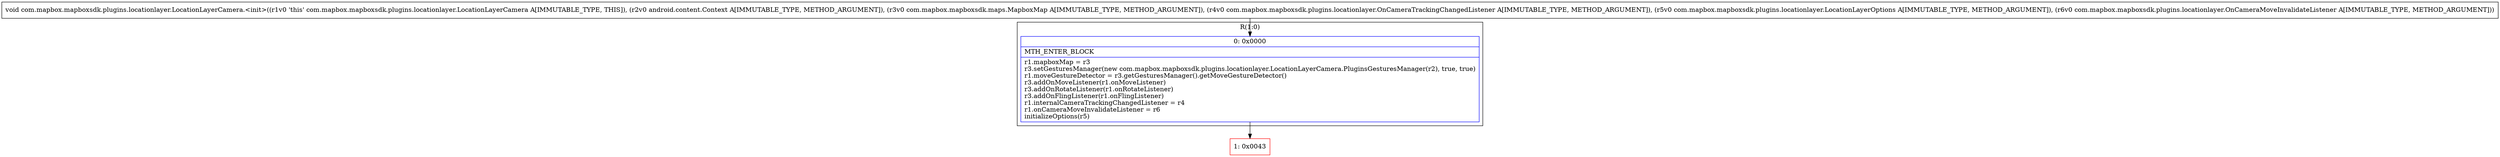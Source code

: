 digraph "CFG forcom.mapbox.mapboxsdk.plugins.locationlayer.LocationLayerCamera.\<init\>(Landroid\/content\/Context;Lcom\/mapbox\/mapboxsdk\/maps\/MapboxMap;Lcom\/mapbox\/mapboxsdk\/plugins\/locationlayer\/OnCameraTrackingChangedListener;Lcom\/mapbox\/mapboxsdk\/plugins\/locationlayer\/LocationLayerOptions;Lcom\/mapbox\/mapboxsdk\/plugins\/locationlayer\/OnCameraMoveInvalidateListener;)V" {
subgraph cluster_Region_1750354893 {
label = "R(1:0)";
node [shape=record,color=blue];
Node_0 [shape=record,label="{0\:\ 0x0000|MTH_ENTER_BLOCK\l|r1.mapboxMap = r3\lr3.setGesturesManager(new com.mapbox.mapboxsdk.plugins.locationlayer.LocationLayerCamera.PluginsGesturesManager(r2), true, true)\lr1.moveGestureDetector = r3.getGesturesManager().getMoveGestureDetector()\lr3.addOnMoveListener(r1.onMoveListener)\lr3.addOnRotateListener(r1.onRotateListener)\lr3.addOnFlingListener(r1.onFlingListener)\lr1.internalCameraTrackingChangedListener = r4\lr1.onCameraMoveInvalidateListener = r6\linitializeOptions(r5)\l}"];
}
Node_1 [shape=record,color=red,label="{1\:\ 0x0043}"];
MethodNode[shape=record,label="{void com.mapbox.mapboxsdk.plugins.locationlayer.LocationLayerCamera.\<init\>((r1v0 'this' com.mapbox.mapboxsdk.plugins.locationlayer.LocationLayerCamera A[IMMUTABLE_TYPE, THIS]), (r2v0 android.content.Context A[IMMUTABLE_TYPE, METHOD_ARGUMENT]), (r3v0 com.mapbox.mapboxsdk.maps.MapboxMap A[IMMUTABLE_TYPE, METHOD_ARGUMENT]), (r4v0 com.mapbox.mapboxsdk.plugins.locationlayer.OnCameraTrackingChangedListener A[IMMUTABLE_TYPE, METHOD_ARGUMENT]), (r5v0 com.mapbox.mapboxsdk.plugins.locationlayer.LocationLayerOptions A[IMMUTABLE_TYPE, METHOD_ARGUMENT]), (r6v0 com.mapbox.mapboxsdk.plugins.locationlayer.OnCameraMoveInvalidateListener A[IMMUTABLE_TYPE, METHOD_ARGUMENT])) }"];
MethodNode -> Node_0;
Node_0 -> Node_1;
}

